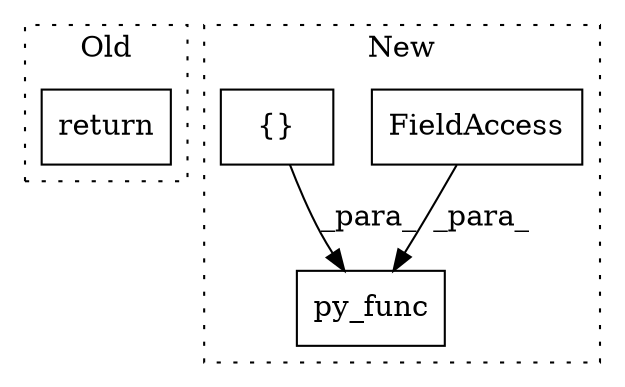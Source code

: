 digraph G {
subgraph cluster0 {
1 [label="return" a="41" s="12235" l="7" shape="box"];
label = "Old";
style="dotted";
}
subgraph cluster1 {
2 [label="py_func" a="32" s="13008,13063" l="8,1" shape="box"];
3 [label="FieldAccess" a="22" s="13053" l="10" shape="box"];
4 [label="{}" a="4" s="13035,13051" l="1,1" shape="box"];
label = "New";
style="dotted";
}
3 -> 2 [label="_para_"];
4 -> 2 [label="_para_"];
}